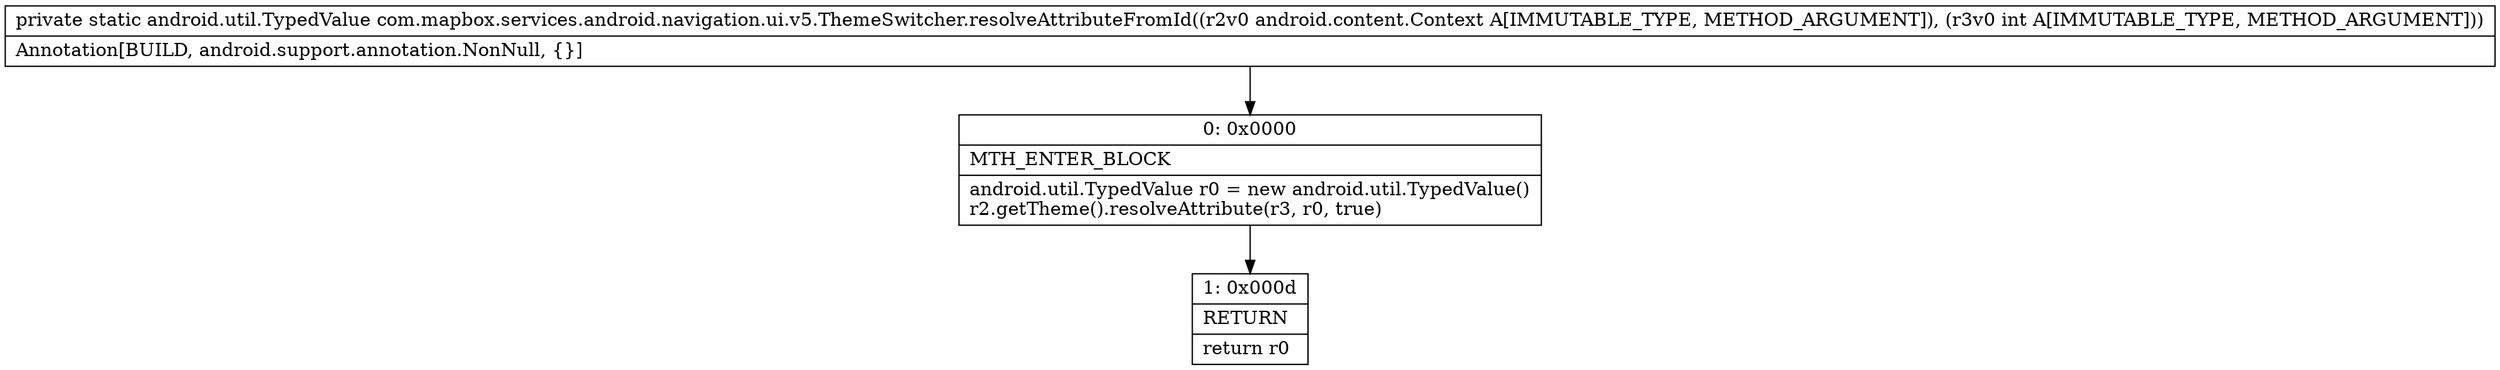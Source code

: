 digraph "CFG forcom.mapbox.services.android.navigation.ui.v5.ThemeSwitcher.resolveAttributeFromId(Landroid\/content\/Context;I)Landroid\/util\/TypedValue;" {
Node_0 [shape=record,label="{0\:\ 0x0000|MTH_ENTER_BLOCK\l|android.util.TypedValue r0 = new android.util.TypedValue()\lr2.getTheme().resolveAttribute(r3, r0, true)\l}"];
Node_1 [shape=record,label="{1\:\ 0x000d|RETURN\l|return r0\l}"];
MethodNode[shape=record,label="{private static android.util.TypedValue com.mapbox.services.android.navigation.ui.v5.ThemeSwitcher.resolveAttributeFromId((r2v0 android.content.Context A[IMMUTABLE_TYPE, METHOD_ARGUMENT]), (r3v0 int A[IMMUTABLE_TYPE, METHOD_ARGUMENT]))  | Annotation[BUILD, android.support.annotation.NonNull, \{\}]\l}"];
MethodNode -> Node_0;
Node_0 -> Node_1;
}

